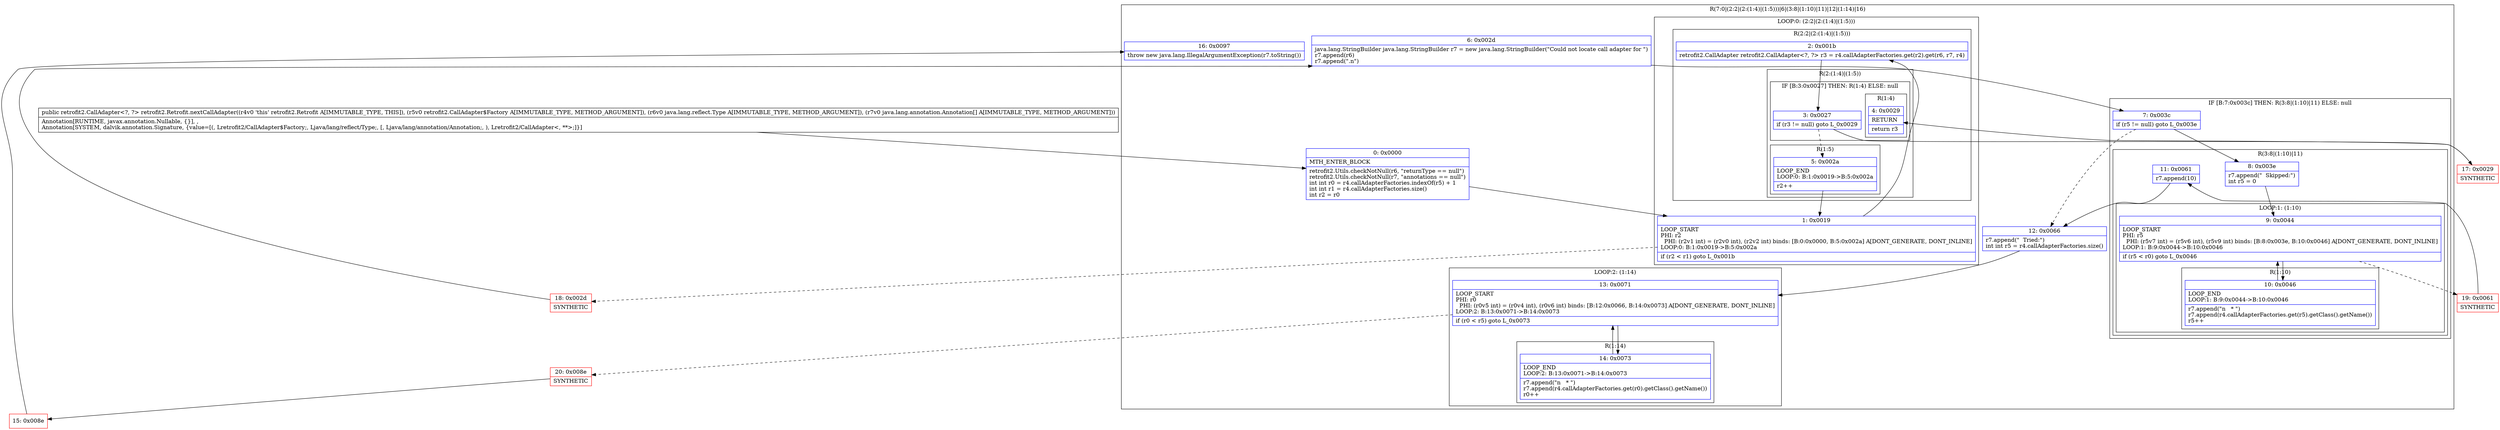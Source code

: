 digraph "CFG forretrofit2.Retrofit.nextCallAdapter(Lretrofit2\/CallAdapter$Factory;Ljava\/lang\/reflect\/Type;[Ljava\/lang\/annotation\/Annotation;)Lretrofit2\/CallAdapter;" {
subgraph cluster_Region_1253395589 {
label = "R(7:0|(2:2|(2:(1:4)|(1:5)))|6|(3:8|(1:10)|11)|12|(1:14)|16)";
node [shape=record,color=blue];
Node_0 [shape=record,label="{0\:\ 0x0000|MTH_ENTER_BLOCK\l|retrofit2.Utils.checkNotNull(r6, \"returnType == null\")\lretrofit2.Utils.checkNotNull(r7, \"annotations == null\")\lint int r0 = r4.callAdapterFactories.indexOf(r5) + 1\lint int r1 = r4.callAdapterFactories.size()\lint r2 = r0\l}"];
subgraph cluster_LoopRegion_1910149565 {
label = "LOOP:0: (2:2|(2:(1:4)|(1:5)))";
node [shape=record,color=blue];
Node_1 [shape=record,label="{1\:\ 0x0019|LOOP_START\lPHI: r2 \l  PHI: (r2v1 int) = (r2v0 int), (r2v2 int) binds: [B:0:0x0000, B:5:0x002a] A[DONT_GENERATE, DONT_INLINE]\lLOOP:0: B:1:0x0019\-\>B:5:0x002a\l|if (r2 \< r1) goto L_0x001b\l}"];
subgraph cluster_Region_140443044 {
label = "R(2:2|(2:(1:4)|(1:5)))";
node [shape=record,color=blue];
Node_2 [shape=record,label="{2\:\ 0x001b|retrofit2.CallAdapter retrofit2.CallAdapter\<?, ?\> r3 = r4.callAdapterFactories.get(r2).get(r6, r7, r4)\l}"];
subgraph cluster_Region_1953974114 {
label = "R(2:(1:4)|(1:5))";
node [shape=record,color=blue];
subgraph cluster_IfRegion_783771736 {
label = "IF [B:3:0x0027] THEN: R(1:4) ELSE: null";
node [shape=record,color=blue];
Node_3 [shape=record,label="{3\:\ 0x0027|if (r3 != null) goto L_0x0029\l}"];
subgraph cluster_Region_1375409143 {
label = "R(1:4)";
node [shape=record,color=blue];
Node_4 [shape=record,label="{4\:\ 0x0029|RETURN\l|return r3\l}"];
}
}
subgraph cluster_Region_757913285 {
label = "R(1:5)";
node [shape=record,color=blue];
Node_5 [shape=record,label="{5\:\ 0x002a|LOOP_END\lLOOP:0: B:1:0x0019\-\>B:5:0x002a\l|r2++\l}"];
}
}
}
}
Node_6 [shape=record,label="{6\:\ 0x002d|java.lang.StringBuilder java.lang.StringBuilder r7 = new java.lang.StringBuilder(\"Could not locate call adapter for \")\lr7.append(r6)\lr7.append(\".n\")\l}"];
subgraph cluster_IfRegion_872133694 {
label = "IF [B:7:0x003c] THEN: R(3:8|(1:10)|11) ELSE: null";
node [shape=record,color=blue];
Node_7 [shape=record,label="{7\:\ 0x003c|if (r5 != null) goto L_0x003e\l}"];
subgraph cluster_Region_1849233365 {
label = "R(3:8|(1:10)|11)";
node [shape=record,color=blue];
Node_8 [shape=record,label="{8\:\ 0x003e|r7.append(\"  Skipped:\")\lint r5 = 0\l}"];
subgraph cluster_LoopRegion_1268101768 {
label = "LOOP:1: (1:10)";
node [shape=record,color=blue];
Node_9 [shape=record,label="{9\:\ 0x0044|LOOP_START\lPHI: r5 \l  PHI: (r5v7 int) = (r5v6 int), (r5v9 int) binds: [B:8:0x003e, B:10:0x0046] A[DONT_GENERATE, DONT_INLINE]\lLOOP:1: B:9:0x0044\-\>B:10:0x0046\l|if (r5 \< r0) goto L_0x0046\l}"];
subgraph cluster_Region_1701187791 {
label = "R(1:10)";
node [shape=record,color=blue];
Node_10 [shape=record,label="{10\:\ 0x0046|LOOP_END\lLOOP:1: B:9:0x0044\-\>B:10:0x0046\l|r7.append(\"n   * \")\lr7.append(r4.callAdapterFactories.get(r5).getClass().getName())\lr5++\l}"];
}
}
Node_11 [shape=record,label="{11\:\ 0x0061|r7.append(10)\l}"];
}
}
Node_12 [shape=record,label="{12\:\ 0x0066|r7.append(\"  Tried:\")\lint int r5 = r4.callAdapterFactories.size()\l}"];
subgraph cluster_LoopRegion_723787291 {
label = "LOOP:2: (1:14)";
node [shape=record,color=blue];
Node_13 [shape=record,label="{13\:\ 0x0071|LOOP_START\lPHI: r0 \l  PHI: (r0v5 int) = (r0v4 int), (r0v6 int) binds: [B:12:0x0066, B:14:0x0073] A[DONT_GENERATE, DONT_INLINE]\lLOOP:2: B:13:0x0071\-\>B:14:0x0073\l|if (r0 \< r5) goto L_0x0073\l}"];
subgraph cluster_Region_240196585 {
label = "R(1:14)";
node [shape=record,color=blue];
Node_14 [shape=record,label="{14\:\ 0x0073|LOOP_END\lLOOP:2: B:13:0x0071\-\>B:14:0x0073\l|r7.append(\"n   * \")\lr7.append(r4.callAdapterFactories.get(r0).getClass().getName())\lr0++\l}"];
}
}
Node_16 [shape=record,label="{16\:\ 0x0097|throw new java.lang.IllegalArgumentException(r7.toString())\l}"];
}
Node_15 [shape=record,color=red,label="{15\:\ 0x008e}"];
Node_17 [shape=record,color=red,label="{17\:\ 0x0029|SYNTHETIC\l}"];
Node_18 [shape=record,color=red,label="{18\:\ 0x002d|SYNTHETIC\l}"];
Node_19 [shape=record,color=red,label="{19\:\ 0x0061|SYNTHETIC\l}"];
Node_20 [shape=record,color=red,label="{20\:\ 0x008e|SYNTHETIC\l}"];
MethodNode[shape=record,label="{public retrofit2.CallAdapter\<?, ?\> retrofit2.Retrofit.nextCallAdapter((r4v0 'this' retrofit2.Retrofit A[IMMUTABLE_TYPE, THIS]), (r5v0 retrofit2.CallAdapter$Factory A[IMMUTABLE_TYPE, METHOD_ARGUMENT]), (r6v0 java.lang.reflect.Type A[IMMUTABLE_TYPE, METHOD_ARGUMENT]), (r7v0 java.lang.annotation.Annotation[] A[IMMUTABLE_TYPE, METHOD_ARGUMENT]))  | Annotation[RUNTIME, javax.annotation.Nullable, \{\}], , \lAnnotation[SYSTEM, dalvik.annotation.Signature, \{value=[(, Lretrofit2\/CallAdapter$Factory;, Ljava\/lang\/reflect\/Type;, [, Ljava\/lang\/annotation\/Annotation;, ), Lretrofit2\/CallAdapter\<, **\>;]\}]\l}"];
MethodNode -> Node_0;
Node_0 -> Node_1;
Node_1 -> Node_2;
Node_1 -> Node_18[style=dashed];
Node_2 -> Node_3;
Node_3 -> Node_5[style=dashed];
Node_3 -> Node_17;
Node_5 -> Node_1;
Node_6 -> Node_7;
Node_7 -> Node_8;
Node_7 -> Node_12[style=dashed];
Node_8 -> Node_9;
Node_9 -> Node_10;
Node_9 -> Node_19[style=dashed];
Node_10 -> Node_9;
Node_11 -> Node_12;
Node_12 -> Node_13;
Node_13 -> Node_14;
Node_13 -> Node_20[style=dashed];
Node_14 -> Node_13;
Node_15 -> Node_16;
Node_17 -> Node_4;
Node_18 -> Node_6;
Node_19 -> Node_11;
Node_20 -> Node_15;
}

